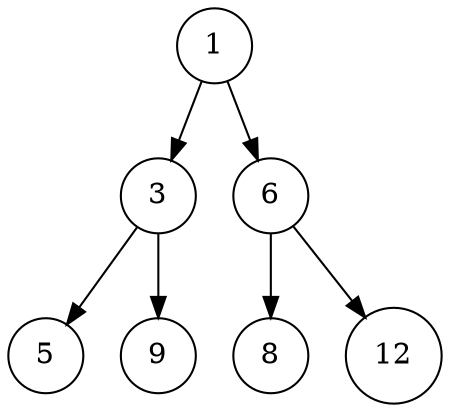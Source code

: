 digraph simple {
    node  [shape=circle]
    graph [ordering=out]

    1 -> 3
    1 -> 6

    3 -> 5
    3 -> 9

    6 -> 8
    6 -> 12
}
